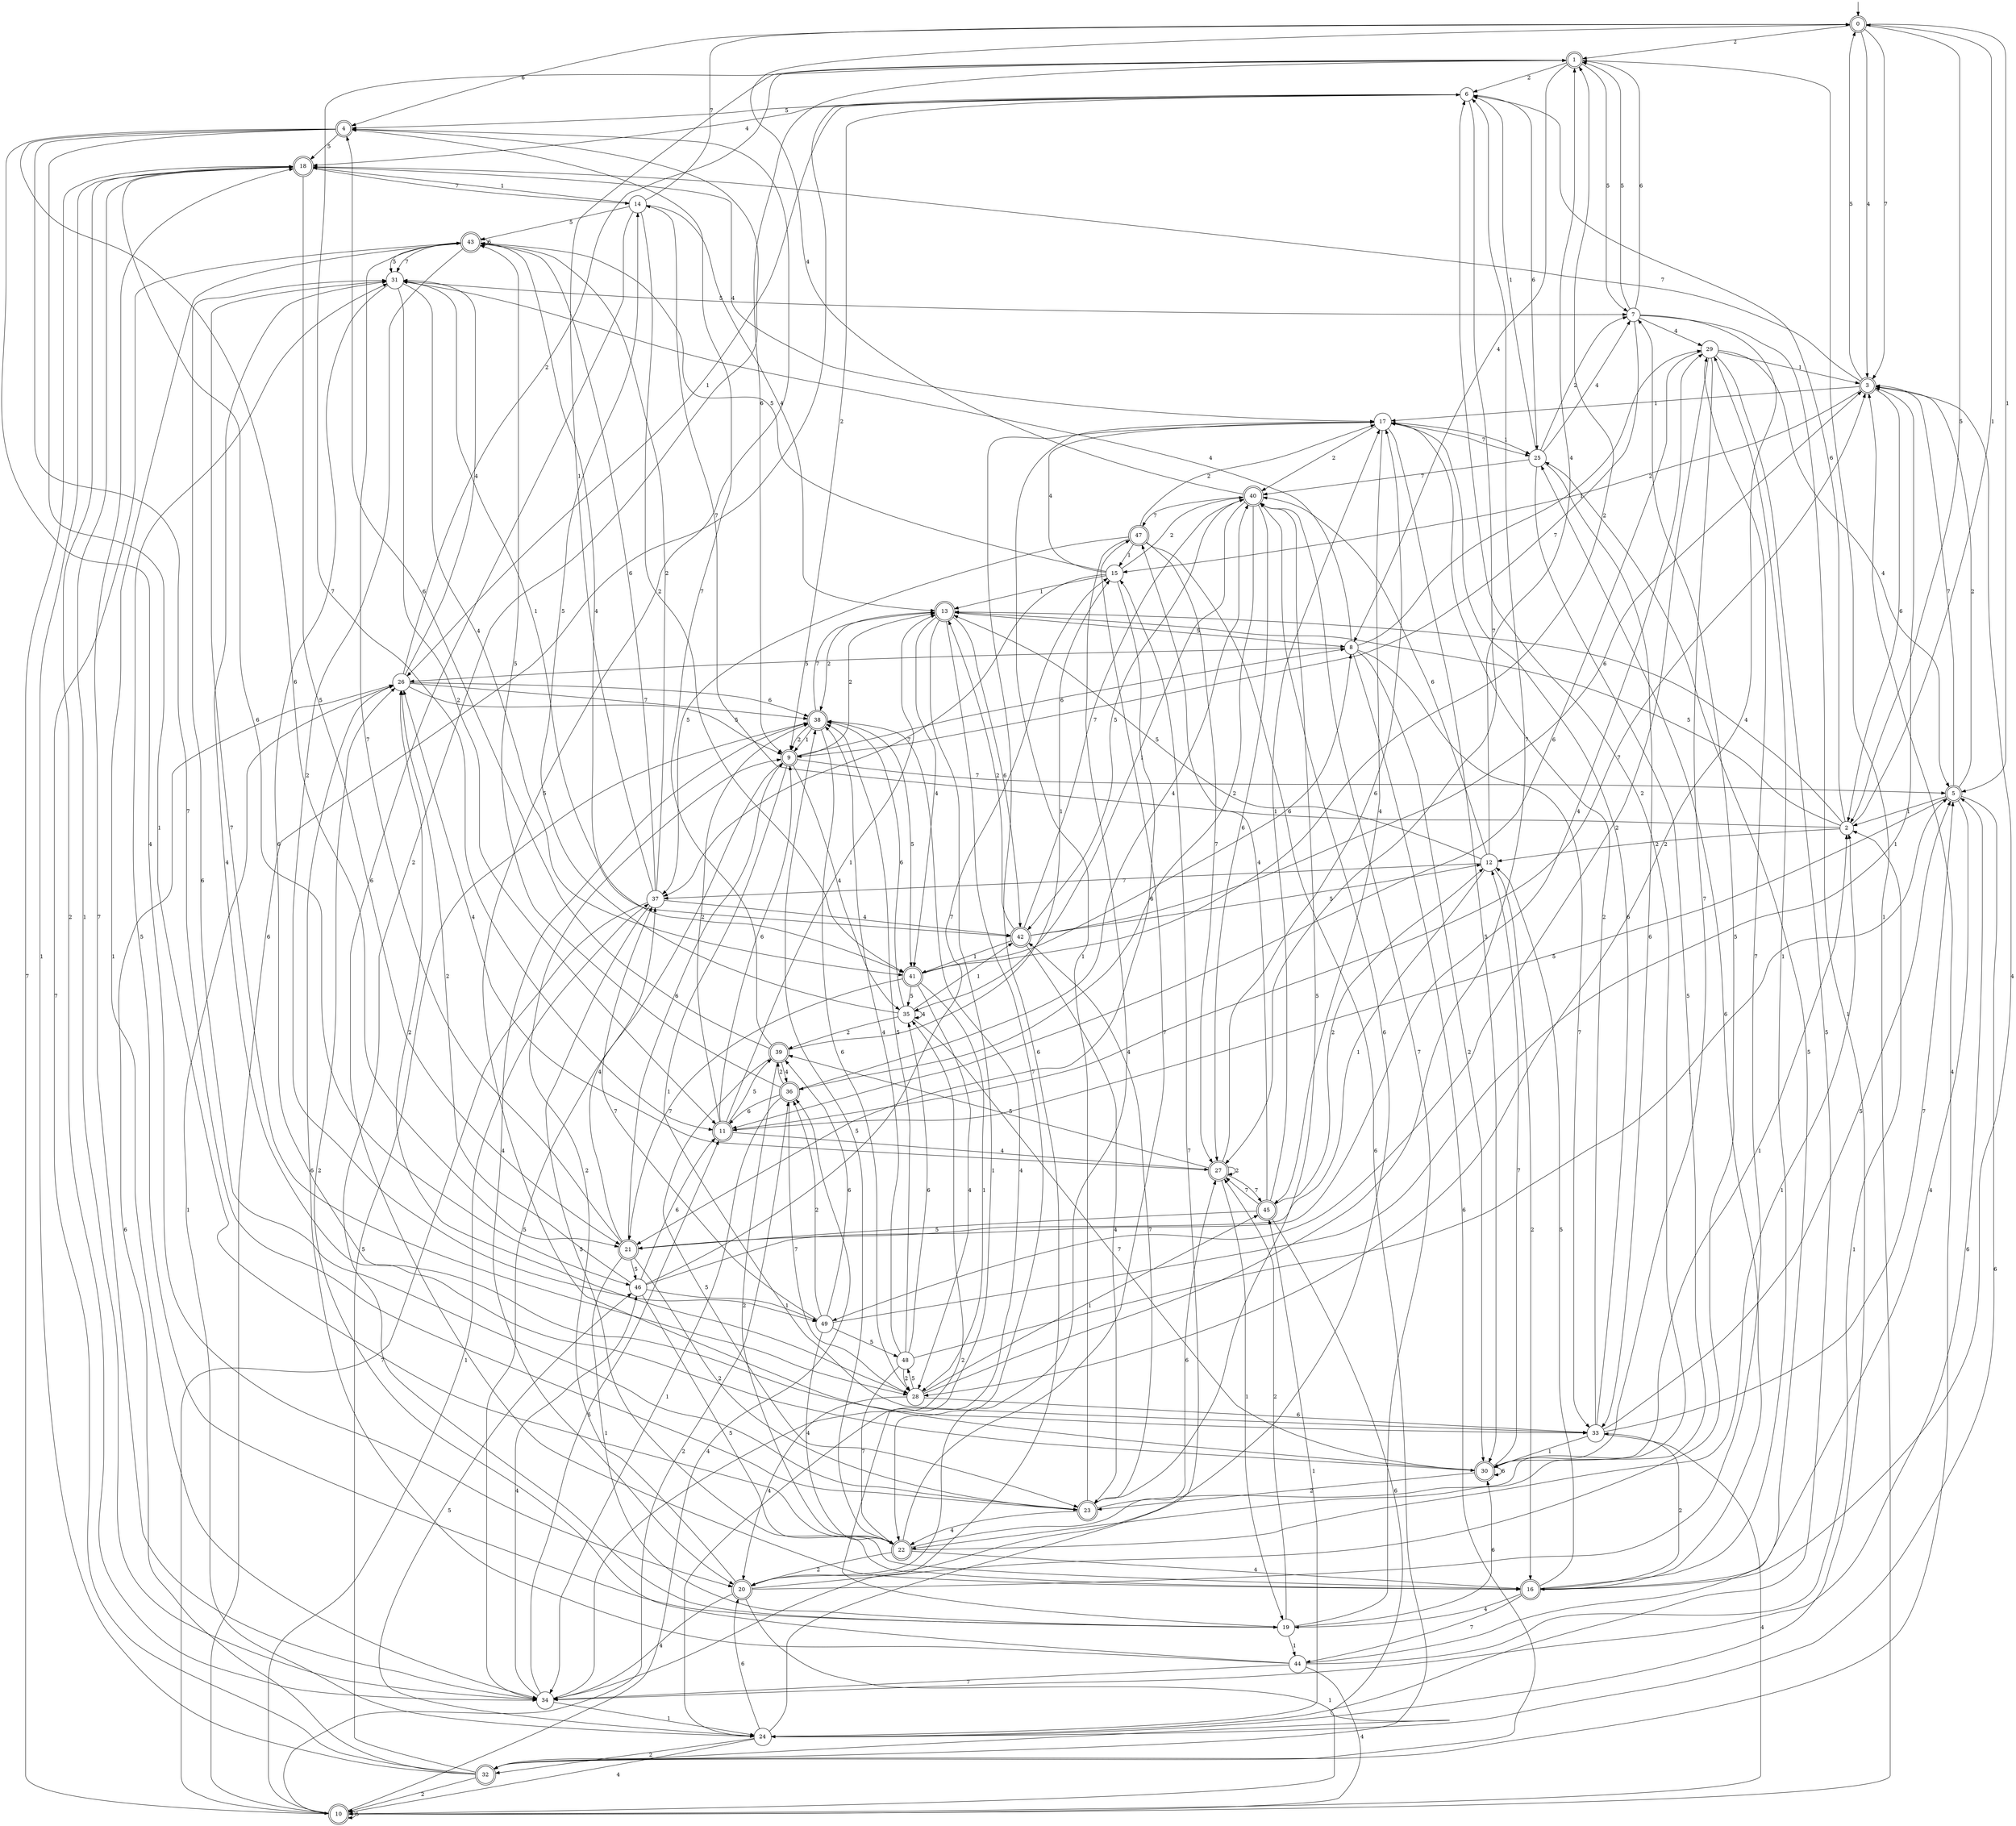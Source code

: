 digraph g {

	s0 [shape="doublecircle" label="0"];
	s1 [shape="doublecircle" label="1"];
	s2 [shape="circle" label="2"];
	s3 [shape="doublecircle" label="3"];
	s4 [shape="doublecircle" label="4"];
	s5 [shape="doublecircle" label="5"];
	s6 [shape="circle" label="6"];
	s7 [shape="circle" label="7"];
	s8 [shape="circle" label="8"];
	s9 [shape="doublecircle" label="9"];
	s10 [shape="doublecircle" label="10"];
	s11 [shape="doublecircle" label="11"];
	s12 [shape="circle" label="12"];
	s13 [shape="doublecircle" label="13"];
	s14 [shape="circle" label="14"];
	s15 [shape="circle" label="15"];
	s16 [shape="doublecircle" label="16"];
	s17 [shape="circle" label="17"];
	s18 [shape="doublecircle" label="18"];
	s19 [shape="circle" label="19"];
	s20 [shape="doublecircle" label="20"];
	s21 [shape="doublecircle" label="21"];
	s22 [shape="doublecircle" label="22"];
	s23 [shape="doublecircle" label="23"];
	s24 [shape="circle" label="24"];
	s25 [shape="circle" label="25"];
	s26 [shape="circle" label="26"];
	s27 [shape="doublecircle" label="27"];
	s28 [shape="circle" label="28"];
	s29 [shape="circle" label="29"];
	s30 [shape="doublecircle" label="30"];
	s31 [shape="circle" label="31"];
	s32 [shape="doublecircle" label="32"];
	s33 [shape="circle" label="33"];
	s34 [shape="circle" label="34"];
	s35 [shape="circle" label="35"];
	s36 [shape="doublecircle" label="36"];
	s37 [shape="circle" label="37"];
	s38 [shape="doublecircle" label="38"];
	s39 [shape="doublecircle" label="39"];
	s40 [shape="doublecircle" label="40"];
	s41 [shape="doublecircle" label="41"];
	s42 [shape="doublecircle" label="42"];
	s43 [shape="doublecircle" label="43"];
	s44 [shape="circle" label="44"];
	s45 [shape="doublecircle" label="45"];
	s46 [shape="circle" label="46"];
	s47 [shape="doublecircle" label="47"];
	s48 [shape="circle" label="48"];
	s49 [shape="circle" label="49"];
	s0 -> s1 [label="2"];
	s0 -> s2 [label="5"];
	s0 -> s3 [label="4"];
	s0 -> s4 [label="6"];
	s0 -> s5 [label="1"];
	s0 -> s3 [label="7"];
	s1 -> s6 [label="2"];
	s1 -> s7 [label="5"];
	s1 -> s8 [label="4"];
	s1 -> s9 [label="6"];
	s1 -> s10 [label="1"];
	s1 -> s11 [label="7"];
	s2 -> s12 [label="2"];
	s2 -> s13 [label="5"];
	s2 -> s13 [label="4"];
	s2 -> s6 [label="6"];
	s2 -> s0 [label="1"];
	s2 -> s14 [label="7"];
	s3 -> s15 [label="2"];
	s3 -> s0 [label="5"];
	s3 -> s16 [label="4"];
	s3 -> s2 [label="6"];
	s3 -> s17 [label="1"];
	s3 -> s18 [label="7"];
	s4 -> s19 [label="2"];
	s4 -> s18 [label="5"];
	s4 -> s20 [label="4"];
	s4 -> s21 [label="6"];
	s4 -> s22 [label="1"];
	s4 -> s23 [label="7"];
	s5 -> s3 [label="2"];
	s5 -> s11 [label="5"];
	s5 -> s16 [label="4"];
	s5 -> s24 [label="6"];
	s5 -> s2 [label="1"];
	s5 -> s3 [label="7"];
	s6 -> s9 [label="2"];
	s6 -> s4 [label="5"];
	s6 -> s18 [label="4"];
	s6 -> s25 [label="6"];
	s6 -> s26 [label="1"];
	s6 -> s27 [label="7"];
	s7 -> s28 [label="2"];
	s7 -> s1 [label="5"];
	s7 -> s29 [label="4"];
	s7 -> s1 [label="6"];
	s7 -> s24 [label="1"];
	s7 -> s9 [label="7"];
	s8 -> s30 [label="2"];
	s8 -> s26 [label="5"];
	s8 -> s31 [label="4"];
	s8 -> s32 [label="6"];
	s8 -> s29 [label="1"];
	s8 -> s33 [label="7"];
	s9 -> s13 [label="2"];
	s9 -> s34 [label="5"];
	s9 -> s35 [label="4"];
	s9 -> s8 [label="6"];
	s9 -> s33 [label="1"];
	s9 -> s5 [label="7"];
	s10 -> s36 [label="2"];
	s10 -> s10 [label="5"];
	s10 -> s36 [label="4"];
	s10 -> s6 [label="6"];
	s10 -> s37 [label="1"];
	s10 -> s18 [label="7"];
	s11 -> s38 [label="2"];
	s11 -> s39 [label="5"];
	s11 -> s27 [label="4"];
	s11 -> s9 [label="6"];
	s11 -> s13 [label="1"];
	s11 -> s3 [label="7"];
	s12 -> s16 [label="2"];
	s12 -> s13 [label="5"];
	s12 -> s1 [label="4"];
	s12 -> s40 [label="6"];
	s12 -> s21 [label="1"];
	s12 -> s37 [label="7"];
	s13 -> s38 [label="2"];
	s13 -> s8 [label="5"];
	s13 -> s41 [label="4"];
	s13 -> s42 [label="6"];
	s13 -> s24 [label="1"];
	s13 -> s22 [label="7"];
	s14 -> s41 [label="2"];
	s14 -> s43 [label="5"];
	s14 -> s13 [label="4"];
	s14 -> s16 [label="6"];
	s14 -> s18 [label="1"];
	s14 -> s0 [label="7"];
	s15 -> s40 [label="2"];
	s15 -> s43 [label="5"];
	s15 -> s17 [label="4"];
	s15 -> s21 [label="6"];
	s15 -> s13 [label="1"];
	s15 -> s37 [label="7"];
	s16 -> s33 [label="2"];
	s16 -> s12 [label="5"];
	s16 -> s19 [label="4"];
	s16 -> s25 [label="6"];
	s16 -> s29 [label="1"];
	s16 -> s44 [label="7"];
	s17 -> s40 [label="2"];
	s17 -> s30 [label="5"];
	s17 -> s45 [label="4"];
	s17 -> s34 [label="6"];
	s17 -> s25 [label="1"];
	s17 -> s25 [label="7"];
	s18 -> s34 [label="2"];
	s18 -> s21 [label="5"];
	s18 -> s17 [label="4"];
	s18 -> s46 [label="6"];
	s18 -> s34 [label="1"];
	s18 -> s14 [label="7"];
	s19 -> s27 [label="2"];
	s19 -> s31 [label="5"];
	s19 -> s38 [label="4"];
	s19 -> s30 [label="6"];
	s19 -> s44 [label="1"];
	s19 -> s40 [label="7"];
	s20 -> s9 [label="2"];
	s20 -> s7 [label="5"];
	s20 -> s34 [label="4"];
	s20 -> s40 [label="6"];
	s20 -> s10 [label="1"];
	s20 -> s29 [label="7"];
	s21 -> s23 [label="2"];
	s21 -> s46 [label="5"];
	s21 -> s37 [label="4"];
	s21 -> s9 [label="6"];
	s21 -> s19 [label="1"];
	s21 -> s43 [label="7"];
	s22 -> s20 [label="2"];
	s22 -> s38 [label="5"];
	s22 -> s16 [label="4"];
	s22 -> s27 [label="6"];
	s22 -> s2 [label="1"];
	s22 -> s47 [label="7"];
	s23 -> s6 [label="2"];
	s23 -> s40 [label="5"];
	s23 -> s22 [label="4"];
	s23 -> s31 [label="6"];
	s23 -> s17 [label="1"];
	s23 -> s42 [label="7"];
	s24 -> s32 [label="2"];
	s24 -> s46 [label="5"];
	s24 -> s10 [label="4"];
	s24 -> s20 [label="6"];
	s24 -> s45 [label="1"];
	s24 -> s15 [label="7"];
	s25 -> s7 [label="2"];
	s25 -> s22 [label="5"];
	s25 -> s7 [label="4"];
	s25 -> s33 [label="6"];
	s25 -> s6 [label="1"];
	s25 -> s40 [label="7"];
	s26 -> s1 [label="2"];
	s26 -> s9 [label="5"];
	s26 -> s31 [label="4"];
	s26 -> s38 [label="6"];
	s26 -> s24 [label="1"];
	s26 -> s38 [label="7"];
	s27 -> s27 [label="2"];
	s27 -> s39 [label="5"];
	s27 -> s26 [label="4"];
	s27 -> s17 [label="6"];
	s27 -> s19 [label="1"];
	s27 -> s45 [label="7"];
	s28 -> s26 [label="2"];
	s28 -> s48 [label="5"];
	s28 -> s20 [label="4"];
	s28 -> s33 [label="6"];
	s28 -> s45 [label="1"];
	s28 -> s6 [label="7"];
	s29 -> s49 [label="2"];
	s29 -> s24 [label="5"];
	s29 -> s5 [label="4"];
	s29 -> s11 [label="6"];
	s29 -> s3 [label="1"];
	s29 -> s30 [label="7"];
	s30 -> s23 [label="2"];
	s30 -> s4 [label="5"];
	s30 -> s31 [label="4"];
	s30 -> s30 [label="6"];
	s30 -> s2 [label="1"];
	s30 -> s12 [label="7"];
	s31 -> s11 [label="2"];
	s31 -> s7 [label="5"];
	s31 -> s41 [label="4"];
	s31 -> s33 [label="6"];
	s31 -> s42 [label="1"];
	s31 -> s28 [label="7"];
	s32 -> s10 [label="2"];
	s32 -> s38 [label="5"];
	s32 -> s3 [label="4"];
	s32 -> s26 [label="6"];
	s32 -> s18 [label="1"];
	s32 -> s43 [label="7"];
	s33 -> s17 [label="2"];
	s33 -> s5 [label="5"];
	s33 -> s10 [label="4"];
	s33 -> s17 [label="6"];
	s33 -> s30 [label="1"];
	s33 -> s5 [label="7"];
	s34 -> s35 [label="2"];
	s34 -> s11 [label="5"];
	s34 -> s46 [label="4"];
	s34 -> s5 [label="6"];
	s34 -> s24 [label="1"];
	s34 -> s18 [label="7"];
	s35 -> s39 [label="2"];
	s35 -> s14 [label="5"];
	s35 -> s35 [label="4"];
	s35 -> s38 [label="6"];
	s35 -> s42 [label="1"];
	s35 -> s30 [label="7"];
	s36 -> s39 [label="2"];
	s36 -> s43 [label="5"];
	s36 -> s40 [label="4"];
	s36 -> s11 [label="6"];
	s36 -> s34 [label="1"];
	s36 -> s28 [label="7"];
	s37 -> s43 [label="2"];
	s37 -> s16 [label="5"];
	s37 -> s42 [label="4"];
	s37 -> s43 [label="6"];
	s37 -> s1 [label="1"];
	s37 -> s10 [label="7"];
	s38 -> s9 [label="2"];
	s38 -> s41 [label="5"];
	s38 -> s20 [label="4"];
	s38 -> s28 [label="6"];
	s38 -> s9 [label="1"];
	s38 -> s13 [label="7"];
	s39 -> s22 [label="2"];
	s39 -> s23 [label="5"];
	s39 -> s36 [label="4"];
	s39 -> s4 [label="6"];
	s39 -> s15 [label="1"];
	s39 -> s4 [label="7"];
	s40 -> s36 [label="2"];
	s40 -> s42 [label="5"];
	s40 -> s0 [label="4"];
	s40 -> s27 [label="6"];
	s40 -> s35 [label="1"];
	s40 -> s47 [label="7"];
	s41 -> s1 [label="2"];
	s41 -> s35 [label="5"];
	s41 -> s28 [label="4"];
	s41 -> s8 [label="6"];
	s41 -> s28 [label="1"];
	s41 -> s21 [label="7"];
	s42 -> s13 [label="2"];
	s42 -> s12 [label="5"];
	s42 -> s23 [label="4"];
	s42 -> s3 [label="6"];
	s42 -> s41 [label="1"];
	s42 -> s40 [label="7"];
	s43 -> s49 [label="2"];
	s43 -> s31 [label="5"];
	s43 -> s41 [label="4"];
	s43 -> s43 [label="6"];
	s43 -> s34 [label="1"];
	s43 -> s31 [label="7"];
	s44 -> s26 [label="2"];
	s44 -> s25 [label="5"];
	s44 -> s10 [label="4"];
	s44 -> s26 [label="6"];
	s44 -> s2 [label="1"];
	s44 -> s34 [label="7"];
	s45 -> s12 [label="2"];
	s45 -> s21 [label="5"];
	s45 -> s47 [label="4"];
	s45 -> s32 [label="6"];
	s45 -> s17 [label="1"];
	s45 -> s27 [label="7"];
	s46 -> s26 [label="2"];
	s46 -> s16 [label="5"];
	s46 -> s29 [label="4"];
	s46 -> s11 [label="6"];
	s46 -> s49 [label="1"];
	s46 -> s15 [label="7"];
	s47 -> s17 [label="2"];
	s47 -> s37 [label="5"];
	s47 -> s20 [label="4"];
	s47 -> s32 [label="6"];
	s47 -> s15 [label="1"];
	s47 -> s27 [label="7"];
	s48 -> s28 [label="2"];
	s48 -> s38 [label="5"];
	s48 -> s38 [label="4"];
	s48 -> s35 [label="6"];
	s48 -> s5 [label="1"];
	s48 -> s22 [label="7"];
	s49 -> s36 [label="2"];
	s49 -> s48 [label="5"];
	s49 -> s22 [label="4"];
	s49 -> s39 [label="6"];
	s49 -> s3 [label="1"];
	s49 -> s37 [label="7"];

__start0 [label="" shape="none" width="0" height="0"];
__start0 -> s0;

}
